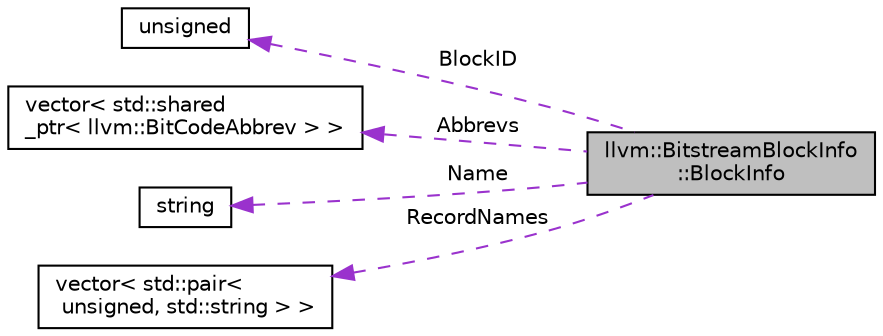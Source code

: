 digraph "llvm::BitstreamBlockInfo::BlockInfo"
{
 // LATEX_PDF_SIZE
  bgcolor="transparent";
  edge [fontname="Helvetica",fontsize="10",labelfontname="Helvetica",labelfontsize="10"];
  node [fontname="Helvetica",fontsize="10",shape="box"];
  rankdir="LR";
  Node1 [label="llvm::BitstreamBlockInfo\l::BlockInfo",height=0.2,width=0.4,color="black", fillcolor="grey75", style="filled", fontcolor="black",tooltip="This contains information emitted to BLOCKINFO_BLOCK blocks."];
  Node2 -> Node1 [dir="back",color="darkorchid3",fontsize="10",style="dashed",label=" BlockID" ,fontname="Helvetica"];
  Node2 [label="unsigned",height=0.2,width=0.4,color="black",URL="$classunsigned.html",tooltip=" "];
  Node3 -> Node1 [dir="back",color="darkorchid3",fontsize="10",style="dashed",label=" Abbrevs" ,fontname="Helvetica"];
  Node3 [label="vector\< std::shared\l_ptr\< llvm::BitCodeAbbrev \> \>",height=0.2,width=0.4,color="black",tooltip=" "];
  Node4 -> Node1 [dir="back",color="darkorchid3",fontsize="10",style="dashed",label=" Name" ,fontname="Helvetica"];
  Node4 [label="string",height=0.2,width=0.4,color="black",tooltip=" "];
  Node5 -> Node1 [dir="back",color="darkorchid3",fontsize="10",style="dashed",label=" RecordNames" ,fontname="Helvetica"];
  Node5 [label="vector\< std::pair\<\l unsigned, std::string \> \>",height=0.2,width=0.4,color="black",tooltip=" "];
}

